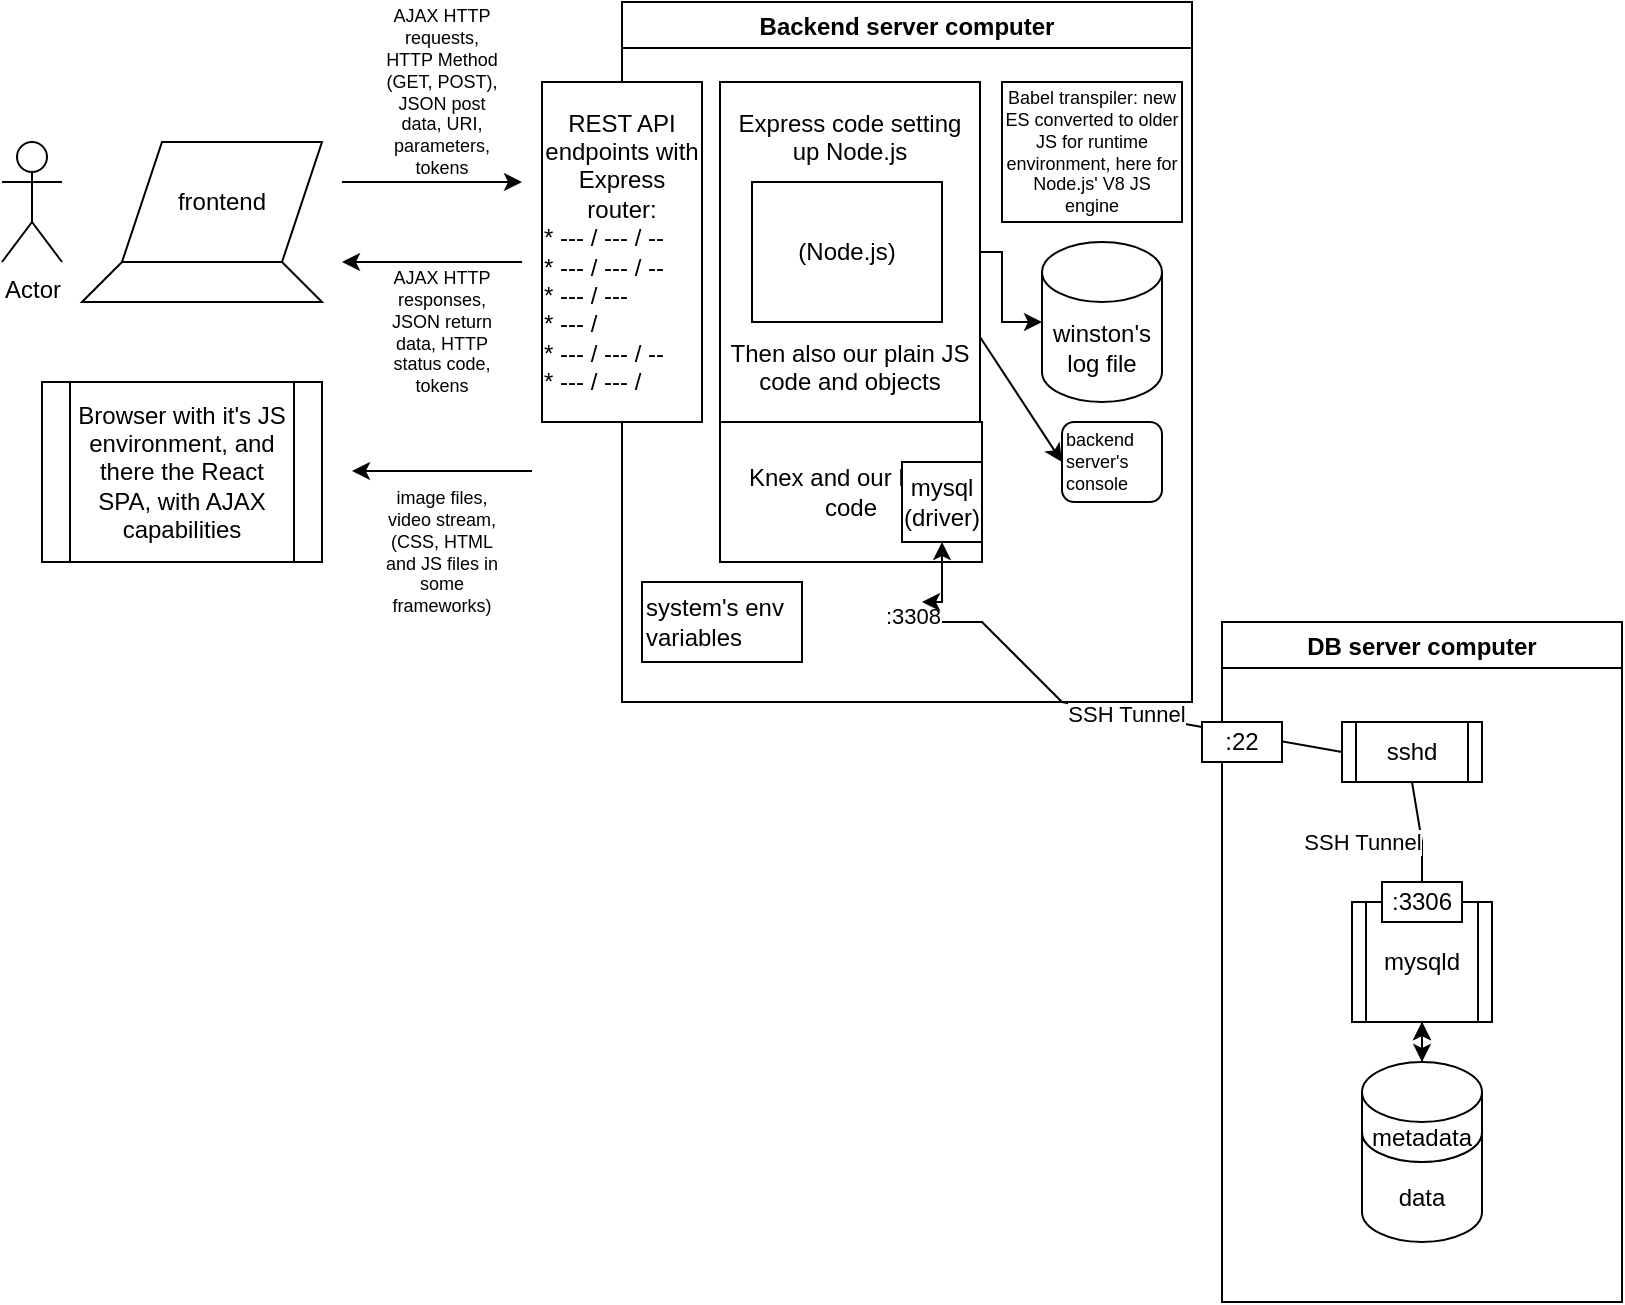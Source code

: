 <mxfile version="15.7.3"><diagram id="h55tdj7QSrnUSHJwO-mU" name="Page-1"><mxGraphModel dx="1375" dy="787" grid="1" gridSize="10" guides="1" tooltips="1" connect="1" arrows="1" fold="1" page="1" pageScale="1" pageWidth="850" pageHeight="1100" math="0" shadow="0"><root><mxCell id="0"/><mxCell id="1" parent="0"/><mxCell id="TLyrYJzbf9Jdq_ymWs2M-2" value="Actor" style="shape=umlActor;verticalLabelPosition=bottom;verticalAlign=top;html=1;outlineConnect=0;" vertex="1" parent="1"><mxGeometry x="30" y="100" width="30" height="60" as="geometry"/></mxCell><mxCell id="TLyrYJzbf9Jdq_ymWs2M-6" value="" style="shape=trapezoid;perimeter=trapezoidPerimeter;whiteSpace=wrap;html=1;fixedSize=1;" vertex="1" parent="1"><mxGeometry x="70" y="160" width="120" height="20" as="geometry"/></mxCell><mxCell id="TLyrYJzbf9Jdq_ymWs2M-7" value="frontend" style="shape=parallelogram;perimeter=parallelogramPerimeter;whiteSpace=wrap;html=1;fixedSize=1;" vertex="1" parent="1"><mxGeometry x="90" y="100" width="100" height="60" as="geometry"/></mxCell><mxCell id="TLyrYJzbf9Jdq_ymWs2M-8" value="Browser with it's JS environment, and there the React SPA, with AJAX capabilities" style="shape=process;whiteSpace=wrap;html=1;backgroundOutline=1;" vertex="1" parent="1"><mxGeometry x="50" y="220" width="140" height="90" as="geometry"/></mxCell><mxCell id="TLyrYJzbf9Jdq_ymWs2M-11" value="SSH Tunnel" style="endArrow=none;html=1;rounded=0;endFill=0;entryX=0;entryY=0.5;entryDx=0;entryDy=0;" edge="1" parent="1" target="TLyrYJzbf9Jdq_ymWs2M-22"><mxGeometry relative="1" as="geometry"><mxPoint x="500" y="340" as="sourcePoint"/><mxPoint x="690" y="330" as="targetPoint"/><Array as="points"><mxPoint x="520" y="340"/><mxPoint x="560" y="380"/></Array></mxGeometry></mxCell><mxCell id="TLyrYJzbf9Jdq_ymWs2M-13" value=":3308" style="edgeLabel;resizable=0;html=1;align=left;verticalAlign=bottom;" connectable="0" vertex="1" parent="TLyrYJzbf9Jdq_ymWs2M-11"><mxGeometry x="-1" relative="1" as="geometry"><mxPoint x="-30" y="5" as="offset"/></mxGeometry></mxCell><mxCell id="TLyrYJzbf9Jdq_ymWs2M-9" value="DB server computer" style="swimlane;" vertex="1" parent="1"><mxGeometry x="640" y="340" width="200" height="340" as="geometry"/></mxCell><mxCell id="TLyrYJzbf9Jdq_ymWs2M-20" value="" style="edgeStyle=orthogonalEdgeStyle;rounded=0;orthogonalLoop=1;jettySize=auto;html=1;startArrow=classic;startFill=1;" edge="1" parent="TLyrYJzbf9Jdq_ymWs2M-9" source="TLyrYJzbf9Jdq_ymWs2M-1" target="TLyrYJzbf9Jdq_ymWs2M-16"><mxGeometry relative="1" as="geometry"/></mxCell><mxCell id="TLyrYJzbf9Jdq_ymWs2M-1" value="data" style="shape=cylinder3;whiteSpace=wrap;html=1;boundedLbl=1;backgroundOutline=1;size=15;" vertex="1" parent="TLyrYJzbf9Jdq_ymWs2M-9"><mxGeometry x="70" y="240" width="60" height="70" as="geometry"/></mxCell><mxCell id="TLyrYJzbf9Jdq_ymWs2M-16" value="mysqld" style="shape=process;whiteSpace=wrap;html=1;backgroundOutline=1;" vertex="1" parent="TLyrYJzbf9Jdq_ymWs2M-9"><mxGeometry x="65" y="140" width="70" height="60" as="geometry"/></mxCell><mxCell id="TLyrYJzbf9Jdq_ymWs2M-17" value="metadata" style="shape=cylinder3;whiteSpace=wrap;html=1;boundedLbl=1;backgroundOutline=1;size=15;" vertex="1" parent="TLyrYJzbf9Jdq_ymWs2M-9"><mxGeometry x="70" y="220" width="60" height="50" as="geometry"/></mxCell><mxCell id="TLyrYJzbf9Jdq_ymWs2M-19" style="edgeStyle=orthogonalEdgeStyle;rounded=0;orthogonalLoop=1;jettySize=auto;html=1;entryX=0.5;entryY=1;entryDx=0;entryDy=0;startArrow=classic;startFill=1;" edge="1" parent="TLyrYJzbf9Jdq_ymWs2M-9" source="TLyrYJzbf9Jdq_ymWs2M-17" target="TLyrYJzbf9Jdq_ymWs2M-16"><mxGeometry relative="1" as="geometry"/></mxCell><mxCell id="TLyrYJzbf9Jdq_ymWs2M-22" value="sshd" style="shape=process;whiteSpace=wrap;html=1;backgroundOutline=1;" vertex="1" parent="TLyrYJzbf9Jdq_ymWs2M-9"><mxGeometry x="60" y="50" width="70" height="30" as="geometry"/></mxCell><mxCell id="TLyrYJzbf9Jdq_ymWs2M-24" value=":3306" style="rounded=0;whiteSpace=wrap;html=1;" vertex="1" parent="TLyrYJzbf9Jdq_ymWs2M-9"><mxGeometry x="80" y="130" width="40" height="20" as="geometry"/></mxCell><mxCell id="TLyrYJzbf9Jdq_ymWs2M-15" value=":22" style="rounded=0;whiteSpace=wrap;html=1;fillColor=#FFFFFF;" vertex="1" parent="TLyrYJzbf9Jdq_ymWs2M-9"><mxGeometry x="-10" y="50" width="40" height="20" as="geometry"/></mxCell><mxCell id="TLyrYJzbf9Jdq_ymWs2M-43" value="SSH Tunnel" style="endArrow=none;html=1;rounded=0;endFill=0;entryX=0.5;entryY=1;entryDx=0;entryDy=0;exitX=0.5;exitY=0;exitDx=0;exitDy=0;" edge="1" parent="TLyrYJzbf9Jdq_ymWs2M-9" source="TLyrYJzbf9Jdq_ymWs2M-24" target="TLyrYJzbf9Jdq_ymWs2M-22"><mxGeometry x="-0.011" y="30" relative="1" as="geometry"><mxPoint x="50" y="120" as="sourcePoint"/><mxPoint x="70" y="75" as="targetPoint"/><Array as="points"><mxPoint x="100" y="110"/></Array><mxPoint as="offset"/></mxGeometry></mxCell><mxCell id="TLyrYJzbf9Jdq_ymWs2M-10" value="Backend server computer" style="swimlane;" vertex="1" parent="1"><mxGeometry x="340" y="30" width="285" height="350" as="geometry"/></mxCell><mxCell id="TLyrYJzbf9Jdq_ymWs2M-38" value="Knex and our Knex code" style="rounded=0;whiteSpace=wrap;html=1;" vertex="1" parent="TLyrYJzbf9Jdq_ymWs2M-10"><mxGeometry x="49" y="210" width="131" height="70" as="geometry"/></mxCell><mxCell id="TLyrYJzbf9Jdq_ymWs2M-48" style="edgeStyle=orthogonalEdgeStyle;rounded=0;orthogonalLoop=1;jettySize=auto;html=1;exitX=0;exitY=0.5;exitDx=0;exitDy=0;exitPerimeter=0;fontSize=9;startArrow=classic;startFill=1;endArrow=none;endFill=0;" edge="1" parent="TLyrYJzbf9Jdq_ymWs2M-10" source="TLyrYJzbf9Jdq_ymWs2M-21" target="TLyrYJzbf9Jdq_ymWs2M-30"><mxGeometry relative="1" as="geometry"/></mxCell><mxCell id="TLyrYJzbf9Jdq_ymWs2M-21" value="winston's log file" style="shape=cylinder3;whiteSpace=wrap;html=1;boundedLbl=1;backgroundOutline=1;size=15;" vertex="1" parent="TLyrYJzbf9Jdq_ymWs2M-10"><mxGeometry x="210" y="120" width="60" height="80" as="geometry"/></mxCell><mxCell id="TLyrYJzbf9Jdq_ymWs2M-29" value="&lt;div&gt;REST API endpoints with Express router:&lt;/div&gt;&lt;div align=&quot;left&quot;&gt;* --- / --- / --&lt;/div&gt;&lt;div align=&quot;left&quot;&gt;* --- / --- / --&lt;/div&gt;&lt;div align=&quot;left&quot;&gt;* --- / --- &lt;br&gt;&lt;/div&gt;&lt;div align=&quot;left&quot;&gt;* --- / &lt;br&gt;&lt;/div&gt;&lt;div align=&quot;left&quot;&gt;* --- / --- / --&lt;/div&gt;&lt;div align=&quot;left&quot;&gt;* --- / --- / &lt;br&gt;&lt;/div&gt;" style="rounded=0;whiteSpace=wrap;html=1;" vertex="1" parent="TLyrYJzbf9Jdq_ymWs2M-10"><mxGeometry x="-40" y="40" width="80" height="170" as="geometry"/></mxCell><mxCell id="TLyrYJzbf9Jdq_ymWs2M-30" value="Express code setting up Node.js&lt;br&gt;&lt;br&gt;&lt;br&gt;&lt;br&gt;&lt;div&gt;&lt;br&gt;&lt;/div&gt;&lt;div&gt;&lt;br&gt;&lt;/div&gt;&lt;div&gt;&lt;br&gt;&lt;/div&gt;Then also our plain JS code and objects" style="rounded=0;whiteSpace=wrap;html=1;" vertex="1" parent="TLyrYJzbf9Jdq_ymWs2M-10"><mxGeometry x="49" y="40" width="130" height="170" as="geometry"/></mxCell><mxCell id="TLyrYJzbf9Jdq_ymWs2M-31" value="(Node.js)" style="rounded=0;whiteSpace=wrap;html=1;" vertex="1" parent="TLyrYJzbf9Jdq_ymWs2M-10"><mxGeometry x="65" y="90" width="95" height="70" as="geometry"/></mxCell><mxCell id="TLyrYJzbf9Jdq_ymWs2M-35" style="edgeStyle=orthogonalEdgeStyle;rounded=0;orthogonalLoop=1;jettySize=auto;html=1;exitX=0.5;exitY=1;exitDx=0;exitDy=0;startArrow=classic;startFill=1;" edge="1" parent="TLyrYJzbf9Jdq_ymWs2M-10" source="TLyrYJzbf9Jdq_ymWs2M-31" target="TLyrYJzbf9Jdq_ymWs2M-31"><mxGeometry relative="1" as="geometry"/></mxCell><mxCell id="TLyrYJzbf9Jdq_ymWs2M-36" value="system's env variables" style="rounded=0;whiteSpace=wrap;html=1;align=left;" vertex="1" parent="TLyrYJzbf9Jdq_ymWs2M-10"><mxGeometry x="10" y="290" width="80" height="40" as="geometry"/></mxCell><mxCell id="TLyrYJzbf9Jdq_ymWs2M-37" value="mysql (driver)" style="rounded=0;whiteSpace=wrap;html=1;" vertex="1" parent="TLyrYJzbf9Jdq_ymWs2M-10"><mxGeometry x="140" y="230" width="40" height="40" as="geometry"/></mxCell><mxCell id="TLyrYJzbf9Jdq_ymWs2M-45" value="Babel transpiler: new ES converted to older JS for runtime environment, here for Node.js' V8 JS engine" style="rounded=0;whiteSpace=wrap;html=1;fontSize=9;" vertex="1" parent="TLyrYJzbf9Jdq_ymWs2M-10"><mxGeometry x="190" y="40" width="90" height="70" as="geometry"/></mxCell><mxCell id="TLyrYJzbf9Jdq_ymWs2M-49" value="backend server's console" style="rounded=1;whiteSpace=wrap;html=1;fontSize=9;fillColor=#FFFFFF;align=left;" vertex="1" parent="TLyrYJzbf9Jdq_ymWs2M-10"><mxGeometry x="220" y="210" width="50" height="40" as="geometry"/></mxCell><mxCell id="TLyrYJzbf9Jdq_ymWs2M-47" value="" style="endArrow=classic;startArrow=none;html=1;rounded=0;fontSize=9;startFill=0;exitX=1;exitY=0.75;exitDx=0;exitDy=0;entryX=0;entryY=0.5;entryDx=0;entryDy=0;" edge="1" parent="TLyrYJzbf9Jdq_ymWs2M-10" source="TLyrYJzbf9Jdq_ymWs2M-30" target="TLyrYJzbf9Jdq_ymWs2M-49"><mxGeometry width="50" height="50" relative="1" as="geometry"><mxPoint x="30" y="390" as="sourcePoint"/><mxPoint x="80" y="340" as="targetPoint"/></mxGeometry></mxCell><mxCell id="TLyrYJzbf9Jdq_ymWs2M-42" style="edgeStyle=orthogonalEdgeStyle;rounded=0;orthogonalLoop=1;jettySize=auto;html=1;entryX=0.5;entryY=1;entryDx=0;entryDy=0;startArrow=classic;startFill=1;" edge="1" parent="1" target="TLyrYJzbf9Jdq_ymWs2M-37"><mxGeometry relative="1" as="geometry"><mxPoint x="490" y="330" as="sourcePoint"/><mxPoint x="730" y="480" as="targetPoint"/></mxGeometry></mxCell><mxCell id="TLyrYJzbf9Jdq_ymWs2M-55" value="" style="endArrow=classic;html=1;rounded=0;fontSize=9;" edge="1" parent="1"><mxGeometry width="50" height="50" relative="1" as="geometry"><mxPoint x="200" y="120" as="sourcePoint"/><mxPoint x="290" y="120" as="targetPoint"/></mxGeometry></mxCell><mxCell id="TLyrYJzbf9Jdq_ymWs2M-56" value="AJAX HTTP requests, HTTP Method (GET, POST), JSON post data, URI, parameters, tokens" style="text;html=1;strokeColor=none;fillColor=none;align=center;verticalAlign=middle;whiteSpace=wrap;rounded=0;fontSize=9;" vertex="1" parent="1"><mxGeometry x="220" y="60" width="60" height="30" as="geometry"/></mxCell><mxCell id="TLyrYJzbf9Jdq_ymWs2M-57" value="" style="endArrow=classic;html=1;rounded=0;fontSize=9;" edge="1" parent="1"><mxGeometry width="50" height="50" relative="1" as="geometry"><mxPoint x="290" y="160" as="sourcePoint"/><mxPoint x="200" y="160" as="targetPoint"/></mxGeometry></mxCell><mxCell id="TLyrYJzbf9Jdq_ymWs2M-58" value="AJAX HTTP responses, JSON return data, HTTP status code, tokens" style="text;html=1;strokeColor=none;fillColor=none;align=center;verticalAlign=middle;whiteSpace=wrap;rounded=0;fontSize=9;" vertex="1" parent="1"><mxGeometry x="220" y="180" width="60" height="30" as="geometry"/></mxCell><mxCell id="TLyrYJzbf9Jdq_ymWs2M-60" value="" style="endArrow=classic;html=1;rounded=0;fontSize=9;" edge="1" parent="1"><mxGeometry width="50" height="50" relative="1" as="geometry"><mxPoint x="295" y="264.5" as="sourcePoint"/><mxPoint x="205" y="264.5" as="targetPoint"/></mxGeometry></mxCell><mxCell id="TLyrYJzbf9Jdq_ymWs2M-61" value="image files, video stream, (CSS, HTML and JS files in some frameworks)" style="text;html=1;strokeColor=none;fillColor=none;align=center;verticalAlign=middle;whiteSpace=wrap;rounded=0;fontSize=9;" vertex="1" parent="1"><mxGeometry x="220" y="290" width="60" height="30" as="geometry"/></mxCell></root></mxGraphModel></diagram></mxfile>